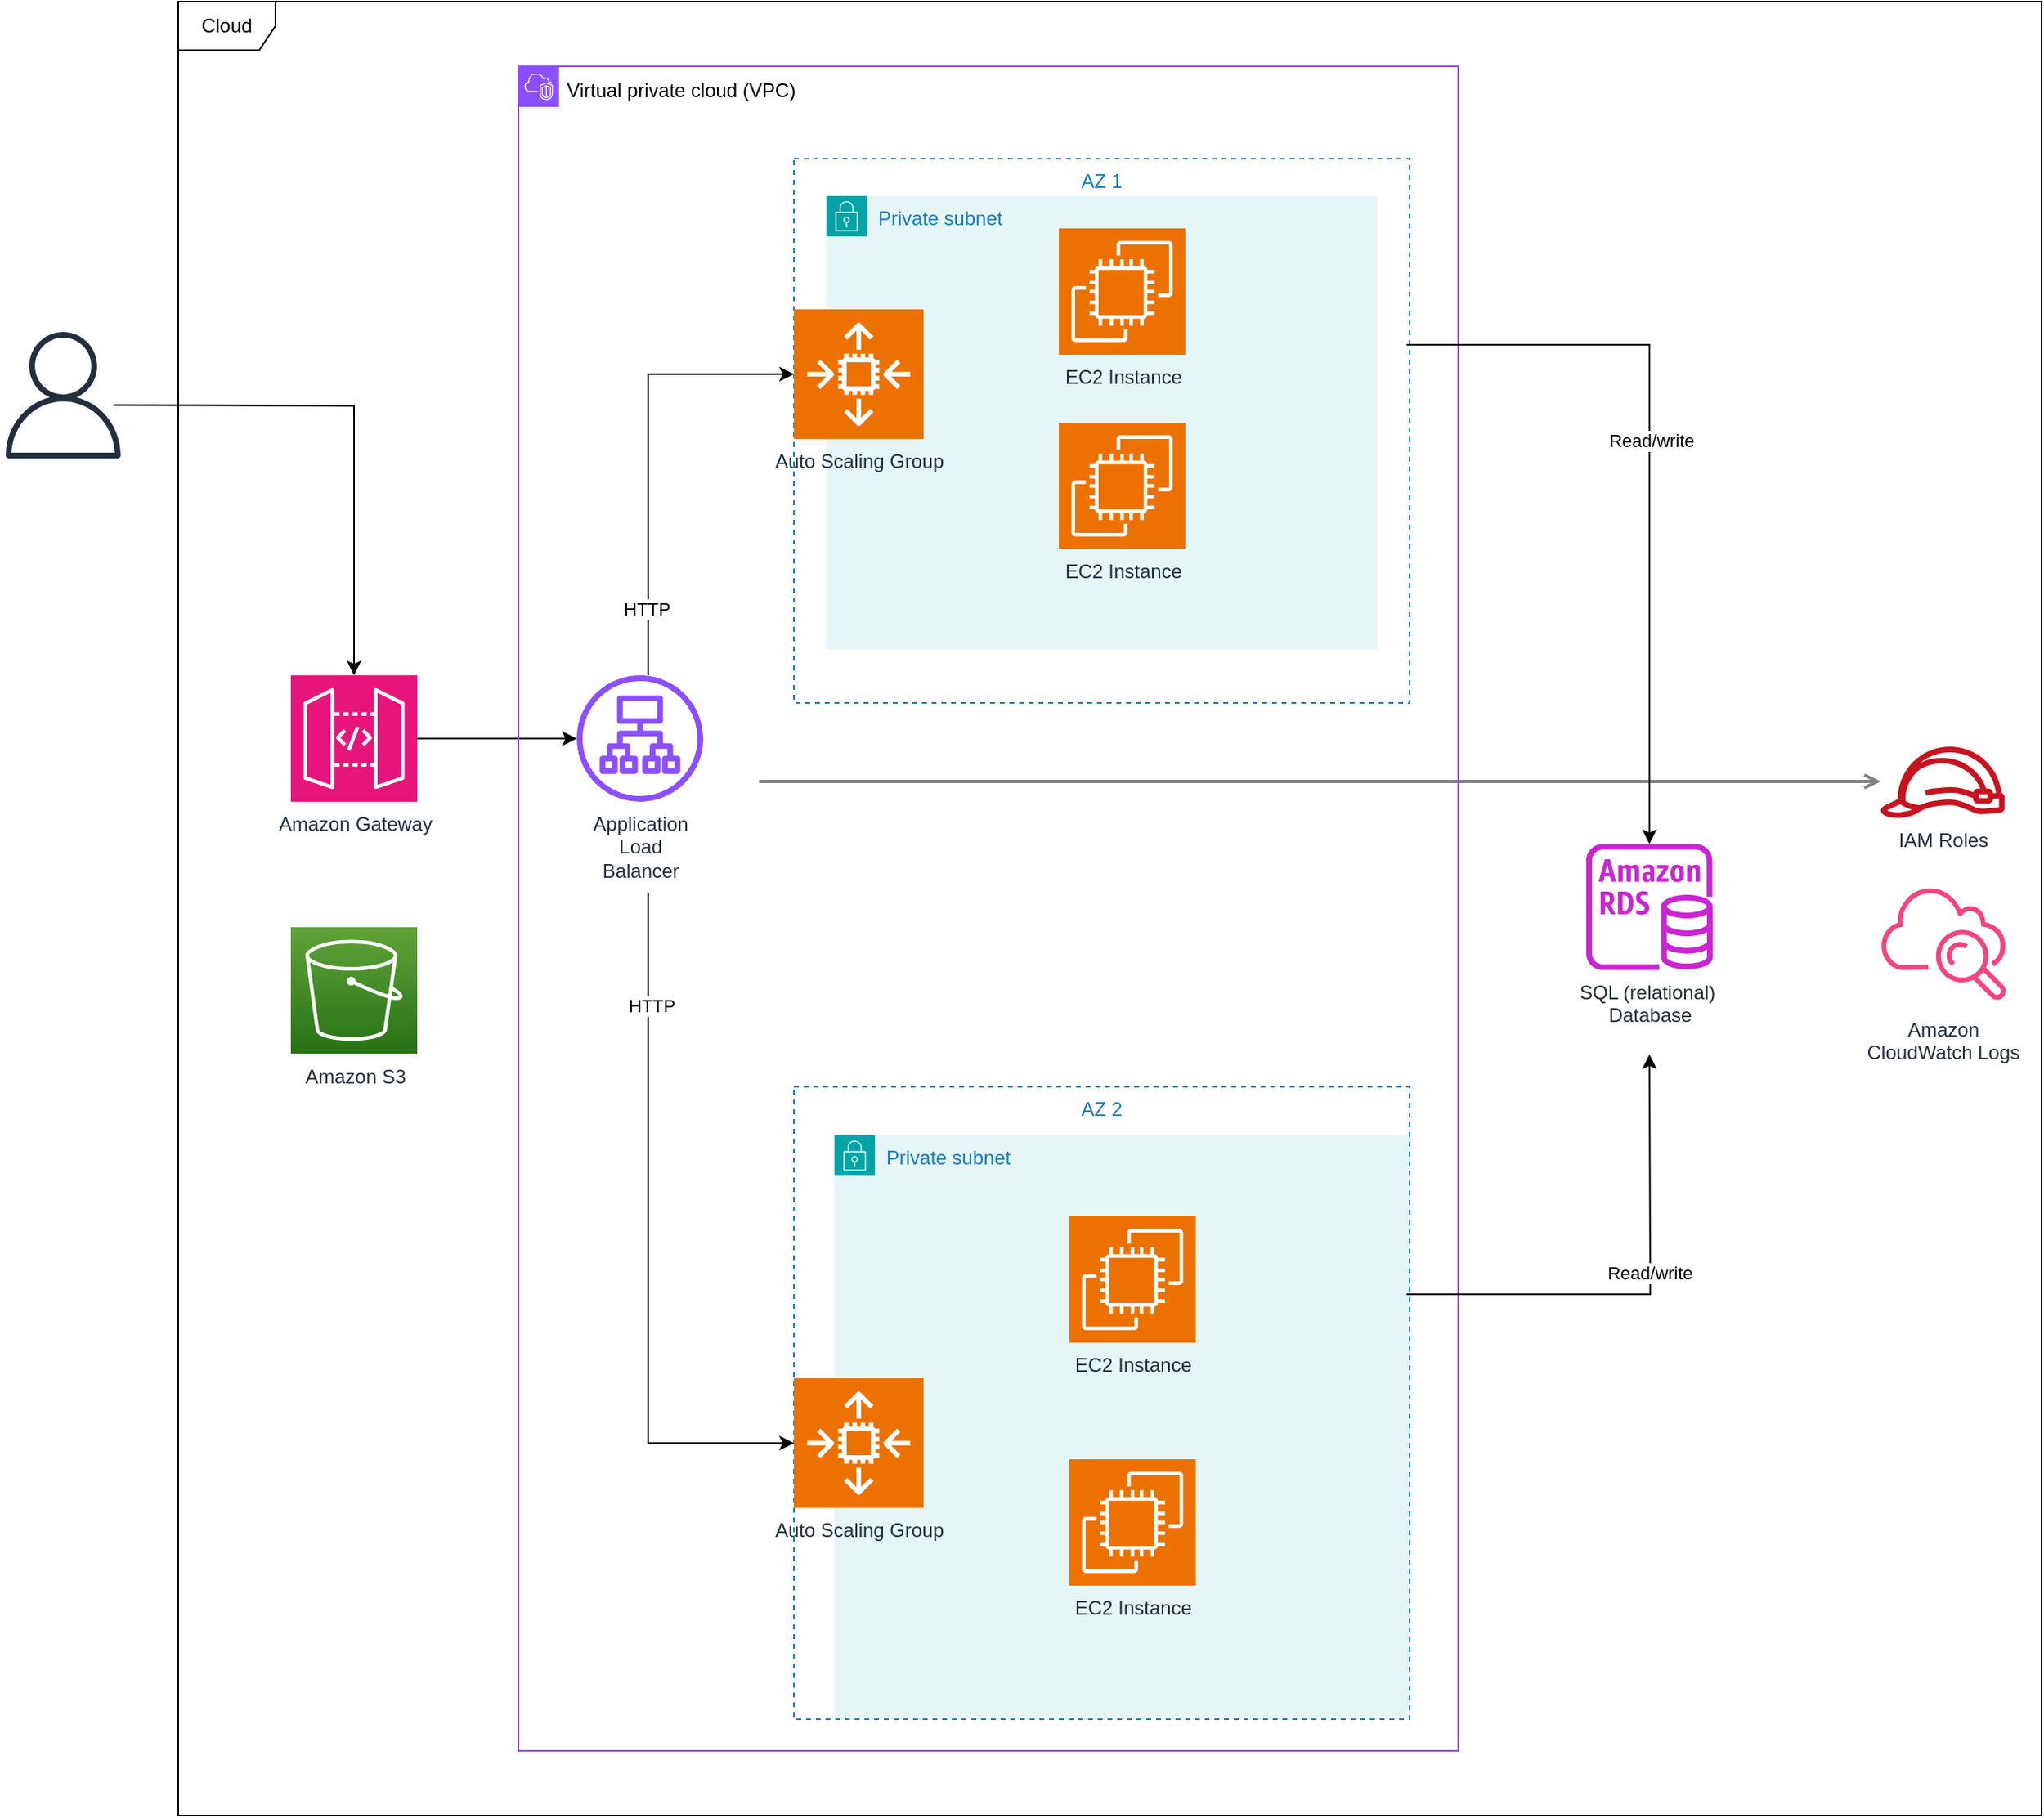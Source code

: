 <mxfile version="26.2.4">
  <diagram id="Ht1M8jgEwFfnCIfOTk4-" name="Page-1">
    <mxGraphModel dx="948" dy="1559" grid="1" gridSize="10" guides="1" tooltips="1" connect="1" arrows="1" fold="1" page="1" pageScale="1" pageWidth="1169" pageHeight="827" math="0" shadow="0">
      <root>
        <mxCell id="0" />
        <mxCell id="1" parent="0" />
        <mxCell id="kDhm5F_IAfh_UompYrQ_-14" value="AZ 1" style="fillColor=none;strokeColor=#147EBA;dashed=1;verticalAlign=top;fontStyle=0;fontColor=#147EBA;whiteSpace=wrap;html=1;" parent="1" vertex="1">
          <mxGeometry x="680" y="17" width="380" height="336" as="geometry" />
        </mxCell>
        <mxCell id="UEzPUAAOIrF-is8g5C7q-135" style="edgeStyle=orthogonalEdgeStyle;rounded=0;orthogonalLoop=1;jettySize=auto;html=1;startArrow=none;startFill=0;endArrow=open;endFill=0;strokeWidth=2;strokeColor=#808080;" parent="1" target="UEzPUAAOIrF-is8g5C7q-122" edge="1">
          <mxGeometry relative="1" as="geometry">
            <Array as="points">
              <mxPoint x="1230" y="402" />
            </Array>
            <mxPoint x="658.499" y="401.5" as="sourcePoint" />
          </mxGeometry>
        </mxCell>
        <mxCell id="kDhm5F_IAfh_UompYrQ_-10" style="edgeStyle=orthogonalEdgeStyle;rounded=0;orthogonalLoop=1;jettySize=auto;html=1;" parent="1" target="kDhm5F_IAfh_UompYrQ_-2" edge="1">
          <mxGeometry relative="1" as="geometry">
            <mxPoint x="260" y="169.1" as="sourcePoint" />
          </mxGeometry>
        </mxCell>
        <mxCell id="UEzPUAAOIrF-is8g5C7q-116" value="Amazon S3" style="outlineConnect=0;fontColor=#232F3E;gradientColor=#60A337;gradientDirection=north;fillColor=#277116;strokeColor=#ffffff;dashed=0;verticalLabelPosition=bottom;verticalAlign=top;align=center;html=1;fontSize=12;fontStyle=0;aspect=fixed;shape=mxgraph.aws4.resourceIcon;resIcon=mxgraph.aws4.s3;labelBackgroundColor=#ffffff;" parent="1" vertex="1">
          <mxGeometry x="369.5" y="491.5" width="78" height="78" as="geometry" />
        </mxCell>
        <mxCell id="UEzPUAAOIrF-is8g5C7q-122" value="IAM Roles" style="outlineConnect=0;fontColor=#232F3E;gradientColor=none;fillColor=#C7131F;strokeColor=none;dashed=0;verticalLabelPosition=bottom;verticalAlign=top;align=center;html=1;fontSize=12;fontStyle=0;aspect=fixed;pointerEvents=1;shape=mxgraph.aws4.role;labelBackgroundColor=#ffffff;" parent="1" vertex="1">
          <mxGeometry x="1350.0" y="380" width="78" height="44" as="geometry" />
        </mxCell>
        <mxCell id="UEzPUAAOIrF-is8g5C7q-123" value="Amazon&lt;br&gt;CloudWatch Logs&lt;br&gt;" style="outlineConnect=0;fontColor=#232F3E;gradientColor=none;gradientDirection=north;fillColor=#F34482;strokeColor=none;dashed=0;verticalLabelPosition=bottom;verticalAlign=top;align=center;html=1;fontSize=12;fontStyle=0;aspect=fixed;shape=mxgraph.aws4.cloudwatch;labelBackgroundColor=#ffffff;" parent="1" vertex="1">
          <mxGeometry x="1350.0" y="463" width="78" height="78" as="geometry" />
        </mxCell>
        <mxCell id="kDhm5F_IAfh_UompYrQ_-11" style="edgeStyle=orthogonalEdgeStyle;rounded=0;orthogonalLoop=1;jettySize=auto;html=1;" parent="1" source="kDhm5F_IAfh_UompYrQ_-2" target="kDhm5F_IAfh_UompYrQ_-5" edge="1">
          <mxGeometry relative="1" as="geometry" />
        </mxCell>
        <mxCell id="kDhm5F_IAfh_UompYrQ_-2" value="Amazon Gateway" style="sketch=0;points=[[0,0,0],[0.25,0,0],[0.5,0,0],[0.75,0,0],[1,0,0],[0,1,0],[0.25,1,0],[0.5,1,0],[0.75,1,0],[1,1,0],[0,0.25,0],[0,0.5,0],[0,0.75,0],[1,0.25,0],[1,0.5,0],[1,0.75,0]];outlineConnect=0;fontColor=#232F3E;fillColor=#E7157B;strokeColor=#ffffff;dashed=0;verticalLabelPosition=bottom;verticalAlign=top;align=center;html=1;fontSize=12;fontStyle=0;aspect=fixed;shape=mxgraph.aws4.resourceIcon;resIcon=mxgraph.aws4.api_gateway;" parent="1" vertex="1">
          <mxGeometry x="369.5" y="336" width="78" height="78" as="geometry" />
        </mxCell>
        <mxCell id="kDhm5F_IAfh_UompYrQ_-3" value="" style="points=[[0,0],[0.25,0],[0.5,0],[0.75,0],[1,0],[1,0.25],[1,0.5],[1,0.75],[1,1],[0.75,1],[0.5,1],[0.25,1],[0,1],[0,0.75],[0,0.5],[0,0.25]];outlineConnect=0;gradientColor=none;html=1;whiteSpace=wrap;fontSize=12;fontStyle=0;container=1;pointerEvents=0;collapsible=0;recursiveResize=0;shape=mxgraph.aws4.group;grIcon=mxgraph.aws4.group_vpc2;strokeColor=#8C4FFF;fillColor=none;verticalAlign=top;align=left;spacingLeft=30;fontColor=#AAB7B8;dashed=0;" parent="1" vertex="1">
          <mxGeometry x="510" y="-40" width="580" height="1040" as="geometry" />
        </mxCell>
        <mxCell id="kDhm5F_IAfh_UompYrQ_-4" value="Virtual private cloud (VPC)" style="text;html=1;align=center;verticalAlign=middle;resizable=0;points=[];autosize=1;strokeColor=none;fillColor=none;" parent="kDhm5F_IAfh_UompYrQ_-3" vertex="1">
          <mxGeometry x="20" width="160" height="30" as="geometry" />
        </mxCell>
        <mxCell id="kDhm5F_IAfh_UompYrQ_-5" value="Application &lt;br&gt;Load &lt;br&gt;Balancer" style="sketch=0;outlineConnect=0;fontColor=#232F3E;gradientColor=none;fillColor=#8C4FFF;strokeColor=none;dashed=0;verticalLabelPosition=bottom;verticalAlign=top;align=center;html=1;fontSize=12;fontStyle=0;aspect=fixed;pointerEvents=1;shape=mxgraph.aws4.application_load_balancer;" parent="kDhm5F_IAfh_UompYrQ_-3" vertex="1">
          <mxGeometry x="36" y="376" width="78" height="78" as="geometry" />
        </mxCell>
        <mxCell id="kDhm5F_IAfh_UompYrQ_-9" value="Cloud" style="shape=umlFrame;whiteSpace=wrap;html=1;pointerEvents=0;" parent="1" vertex="1">
          <mxGeometry x="300" y="-80" width="1150" height="1120" as="geometry" />
        </mxCell>
        <mxCell id="kDhm5F_IAfh_UompYrQ_-16" value="Private subnet" style="points=[[0,0],[0.25,0],[0.5,0],[0.75,0],[1,0],[1,0.25],[1,0.5],[1,0.75],[1,1],[0.75,1],[0.5,1],[0.25,1],[0,1],[0,0.75],[0,0.5],[0,0.25]];outlineConnect=0;gradientColor=none;html=1;whiteSpace=wrap;fontSize=12;fontStyle=0;container=1;pointerEvents=0;collapsible=0;recursiveResize=0;shape=mxgraph.aws4.group;grIcon=mxgraph.aws4.group_security_group;grStroke=0;strokeColor=#00A4A6;fillColor=#E6F6F7;verticalAlign=top;align=left;spacingLeft=30;fontColor=#147EBA;dashed=0;" parent="1" vertex="1">
          <mxGeometry x="700" y="40" width="340" height="280" as="geometry" />
        </mxCell>
        <mxCell id="u08vJgaAmvAaUy4f1Lbe-3" value="EC2 Instance" style="sketch=0;points=[[0,0,0],[0.25,0,0],[0.5,0,0],[0.75,0,0],[1,0,0],[0,1,0],[0.25,1,0],[0.5,1,0],[0.75,1,0],[1,1,0],[0,0.25,0],[0,0.5,0],[0,0.75,0],[1,0.25,0],[1,0.5,0],[1,0.75,0]];outlineConnect=0;fontColor=#232F3E;fillColor=#ED7100;strokeColor=#ffffff;dashed=0;verticalLabelPosition=bottom;verticalAlign=top;align=center;html=1;fontSize=12;fontStyle=0;aspect=fixed;shape=mxgraph.aws4.resourceIcon;resIcon=mxgraph.aws4.ec2;" vertex="1" parent="kDhm5F_IAfh_UompYrQ_-16">
          <mxGeometry x="143.5" y="140" width="78" height="78" as="geometry" />
        </mxCell>
        <mxCell id="kDhm5F_IAfh_UompYrQ_-20" value="EC2 Instance" style="sketch=0;points=[[0,0,0],[0.25,0,0],[0.5,0,0],[0.75,0,0],[1,0,0],[0,1,0],[0.25,1,0],[0.5,1,0],[0.75,1,0],[1,1,0],[0,0.25,0],[0,0.5,0],[0,0.75,0],[1,0.25,0],[1,0.5,0],[1,0.75,0]];outlineConnect=0;fontColor=#232F3E;fillColor=#ED7100;strokeColor=#ffffff;dashed=0;verticalLabelPosition=bottom;verticalAlign=top;align=center;html=1;fontSize=12;fontStyle=0;aspect=fixed;shape=mxgraph.aws4.resourceIcon;resIcon=mxgraph.aws4.ec2;" parent="kDhm5F_IAfh_UompYrQ_-16" vertex="1">
          <mxGeometry x="143.5" y="20" width="78" height="78" as="geometry" />
        </mxCell>
        <mxCell id="kDhm5F_IAfh_UompYrQ_-17" value="Private subnet" style="points=[[0,0],[0.25,0],[0.5,0],[0.75,0],[1,0],[1,0.25],[1,0.5],[1,0.75],[1,1],[0.75,1],[0.5,1],[0.25,1],[0,1],[0,0.75],[0,0.5],[0,0.25]];outlineConnect=0;gradientColor=none;html=1;whiteSpace=wrap;fontSize=12;fontStyle=0;container=1;pointerEvents=0;collapsible=0;recursiveResize=0;shape=mxgraph.aws4.group;grIcon=mxgraph.aws4.group_security_group;grStroke=0;strokeColor=#00A4A6;fillColor=#E6F6F7;verticalAlign=top;align=left;spacingLeft=30;fontColor=#147EBA;dashed=0;" parent="1" vertex="1">
          <mxGeometry x="705" y="620" width="355" height="360.5" as="geometry" />
        </mxCell>
        <mxCell id="kDhm5F_IAfh_UompYrQ_-15" value="AZ 2" style="fillColor=none;strokeColor=#147EBA;dashed=1;verticalAlign=top;fontStyle=0;fontColor=#147EBA;whiteSpace=wrap;html=1;" parent="kDhm5F_IAfh_UompYrQ_-17" vertex="1">
          <mxGeometry x="-25" y="-30" width="380" height="390.5" as="geometry" />
        </mxCell>
        <mxCell id="kDhm5F_IAfh_UompYrQ_-21" value="EC2 Instance" style="sketch=0;points=[[0,0,0],[0.25,0,0],[0.5,0,0],[0.75,0,0],[1,0,0],[0,1,0],[0.25,1,0],[0.5,1,0],[0.75,1,0],[1,1,0],[0,0.25,0],[0,0.5,0],[0,0.75,0],[1,0.25,0],[1,0.5,0],[1,0.75,0]];outlineConnect=0;fontColor=#232F3E;fillColor=#ED7100;strokeColor=#ffffff;dashed=0;verticalLabelPosition=bottom;verticalAlign=top;align=center;html=1;fontSize=12;fontStyle=0;aspect=fixed;shape=mxgraph.aws4.resourceIcon;resIcon=mxgraph.aws4.ec2;" parent="kDhm5F_IAfh_UompYrQ_-17" vertex="1">
          <mxGeometry x="145" y="50" width="78" height="78" as="geometry" />
        </mxCell>
        <mxCell id="u08vJgaAmvAaUy4f1Lbe-6" value="Auto Scaling Group" style="sketch=0;points=[[0,0,0],[0.25,0,0],[0.5,0,0],[0.75,0,0],[1,0,0],[0,1,0],[0.25,1,0],[0.5,1,0],[0.75,1,0],[1,1,0],[0,0.25,0],[0,0.5,0],[0,0.75,0],[1,0.25,0],[1,0.5,0],[1,0.75,0]];outlineConnect=0;fontColor=#232F3E;fillColor=#ED7100;strokeColor=#ffffff;dashed=0;verticalLabelPosition=bottom;verticalAlign=top;align=center;html=1;fontSize=12;fontStyle=0;aspect=fixed;shape=mxgraph.aws4.resourceIcon;resIcon=mxgraph.aws4.auto_scaling2;" vertex="1" parent="kDhm5F_IAfh_UompYrQ_-17">
          <mxGeometry x="-25" y="150" width="80" height="80" as="geometry" />
        </mxCell>
        <mxCell id="u08vJgaAmvAaUy4f1Lbe-8" value="EC2 Instance" style="sketch=0;points=[[0,0,0],[0.25,0,0],[0.5,0,0],[0.75,0,0],[1,0,0],[0,1,0],[0.25,1,0],[0.5,1,0],[0.75,1,0],[1,1,0],[0,0.25,0],[0,0.5,0],[0,0.75,0],[1,0.25,0],[1,0.5,0],[1,0.75,0]];outlineConnect=0;fontColor=#232F3E;fillColor=#ED7100;strokeColor=#ffffff;dashed=0;verticalLabelPosition=bottom;verticalAlign=top;align=center;html=1;fontSize=12;fontStyle=0;aspect=fixed;shape=mxgraph.aws4.resourceIcon;resIcon=mxgraph.aws4.ec2;" vertex="1" parent="kDhm5F_IAfh_UompYrQ_-17">
          <mxGeometry x="145" y="200" width="78" height="78" as="geometry" />
        </mxCell>
        <mxCell id="MXB7GD_yDcB5z2myqqjR-4" style="edgeStyle=orthogonalEdgeStyle;rounded=0;orthogonalLoop=1;jettySize=auto;html=1;exitX=0.995;exitY=0.342;exitDx=0;exitDy=0;exitPerimeter=0;" parent="1" source="kDhm5F_IAfh_UompYrQ_-14" target="MXB7GD_yDcB5z2myqqjR-3" edge="1">
          <mxGeometry relative="1" as="geometry">
            <mxPoint x="1110" y="133" as="sourcePoint" />
          </mxGeometry>
        </mxCell>
        <mxCell id="MXB7GD_yDcB5z2myqqjR-6" value="Read/write" style="edgeLabel;html=1;align=center;verticalAlign=middle;resizable=0;points=[];" parent="MXB7GD_yDcB5z2myqqjR-4" vertex="1" connectable="0">
          <mxGeometry x="-0.088" y="1" relative="1" as="geometry">
            <mxPoint as="offset" />
          </mxGeometry>
        </mxCell>
        <mxCell id="MXB7GD_yDcB5z2myqqjR-3" value="SQL (relational)&amp;nbsp;&lt;br&gt;Database" style="sketch=0;outlineConnect=0;fontColor=#232F3E;gradientColor=none;fillColor=#C925D1;strokeColor=none;dashed=0;verticalLabelPosition=bottom;verticalAlign=top;align=center;html=1;fontSize=12;fontStyle=0;aspect=fixed;pointerEvents=1;shape=mxgraph.aws4.rds_instance;" parent="1" vertex="1">
          <mxGeometry x="1169" y="440" width="78" height="78" as="geometry" />
        </mxCell>
        <mxCell id="MXB7GD_yDcB5z2myqqjR-5" style="edgeStyle=orthogonalEdgeStyle;rounded=0;orthogonalLoop=1;jettySize=auto;html=1;exitX=0.995;exitY=0.328;exitDx=0;exitDy=0;exitPerimeter=0;" parent="1" source="kDhm5F_IAfh_UompYrQ_-15" edge="1">
          <mxGeometry relative="1" as="geometry">
            <mxPoint x="1208" y="570" as="targetPoint" />
          </mxGeometry>
        </mxCell>
        <mxCell id="MXB7GD_yDcB5z2myqqjR-7" value="Read/write" style="edgeLabel;html=1;align=center;verticalAlign=middle;resizable=0;points=[];" parent="MXB7GD_yDcB5z2myqqjR-5" vertex="1" connectable="0">
          <mxGeometry x="0.094" y="1" relative="1" as="geometry">
            <mxPoint as="offset" />
          </mxGeometry>
        </mxCell>
        <mxCell id="u08vJgaAmvAaUy4f1Lbe-1" value="Auto Scaling Group" style="sketch=0;points=[[0,0,0],[0.25,0,0],[0.5,0,0],[0.75,0,0],[1,0,0],[0,1,0],[0.25,1,0],[0.5,1,0],[0.75,1,0],[1,1,0],[0,0.25,0],[0,0.5,0],[0,0.75,0],[1,0.25,0],[1,0.5,0],[1,0.75,0]];outlineConnect=0;fontColor=#232F3E;fillColor=#ED7100;strokeColor=#ffffff;dashed=0;verticalLabelPosition=bottom;verticalAlign=top;align=center;html=1;fontSize=12;fontStyle=0;aspect=fixed;shape=mxgraph.aws4.resourceIcon;resIcon=mxgraph.aws4.auto_scaling2;" vertex="1" parent="1">
          <mxGeometry x="680" y="110" width="80" height="80" as="geometry" />
        </mxCell>
        <mxCell id="u08vJgaAmvAaUy4f1Lbe-5" style="edgeStyle=orthogonalEdgeStyle;rounded=0;orthogonalLoop=1;jettySize=auto;html=1;entryX=0;entryY=0.5;entryDx=0;entryDy=0;entryPerimeter=0;" edge="1" parent="1" source="kDhm5F_IAfh_UompYrQ_-5" target="u08vJgaAmvAaUy4f1Lbe-1">
          <mxGeometry relative="1" as="geometry">
            <Array as="points">
              <mxPoint x="590" y="150" />
            </Array>
          </mxGeometry>
        </mxCell>
        <mxCell id="u08vJgaAmvAaUy4f1Lbe-11" value="HTTP" style="edgeLabel;html=1;align=center;verticalAlign=middle;resizable=0;points=[];" vertex="1" connectable="0" parent="u08vJgaAmvAaUy4f1Lbe-5">
          <mxGeometry x="-0.703" y="1" relative="1" as="geometry">
            <mxPoint as="offset" />
          </mxGeometry>
        </mxCell>
        <mxCell id="u08vJgaAmvAaUy4f1Lbe-7" style="edgeStyle=orthogonalEdgeStyle;rounded=0;orthogonalLoop=1;jettySize=auto;html=1;entryX=0;entryY=0.5;entryDx=0;entryDy=0;entryPerimeter=0;" edge="1" parent="1" target="u08vJgaAmvAaUy4f1Lbe-6">
          <mxGeometry relative="1" as="geometry">
            <mxPoint x="590" y="470" as="sourcePoint" />
            <Array as="points">
              <mxPoint x="590" y="810" />
            </Array>
          </mxGeometry>
        </mxCell>
        <mxCell id="u08vJgaAmvAaUy4f1Lbe-12" value="HTTP" style="edgeLabel;html=1;align=center;verticalAlign=middle;resizable=0;points=[];" vertex="1" connectable="0" parent="u08vJgaAmvAaUy4f1Lbe-7">
          <mxGeometry x="-0.674" y="2" relative="1" as="geometry">
            <mxPoint as="offset" />
          </mxGeometry>
        </mxCell>
        <mxCell id="u08vJgaAmvAaUy4f1Lbe-13" value="" style="sketch=0;outlineConnect=0;fontColor=#232F3E;gradientColor=none;fillColor=#232F3D;strokeColor=none;dashed=0;verticalLabelPosition=bottom;verticalAlign=top;align=center;html=1;fontSize=12;fontStyle=0;aspect=fixed;pointerEvents=1;shape=mxgraph.aws4.user;" vertex="1" parent="1">
          <mxGeometry x="190" y="124" width="78" height="78" as="geometry" />
        </mxCell>
      </root>
    </mxGraphModel>
  </diagram>
</mxfile>
